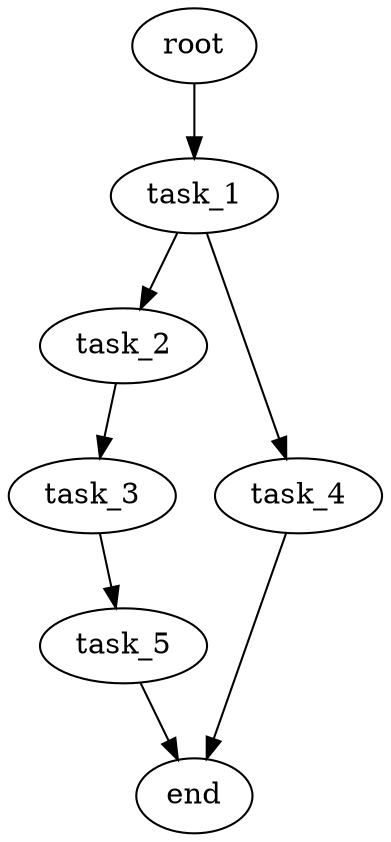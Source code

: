 digraph G {
  root [size="1.000000e+00"];
  task_1 [size="2.129140e+01"];
  task_2 [size="1.540917e+01"];
  task_3 [size="7.874991e+00"];
  task_4 [size="5.117865e+01"];
  task_5 [size="2.390834e+01"];
  end [size="1.000000e+00"];

  root -> task_1 [size="1.000000e-12"];
  task_1 -> task_2 [size="2.003192e+01"];
  task_1 -> task_4 [size="6.653225e+01"];
  task_2 -> task_3 [size="1.023749e+01"];
  task_3 -> task_5 [size="3.108085e+01"];
  task_4 -> end [size="1.000000e-12"];
  task_5 -> end [size="1.000000e-12"];
}
